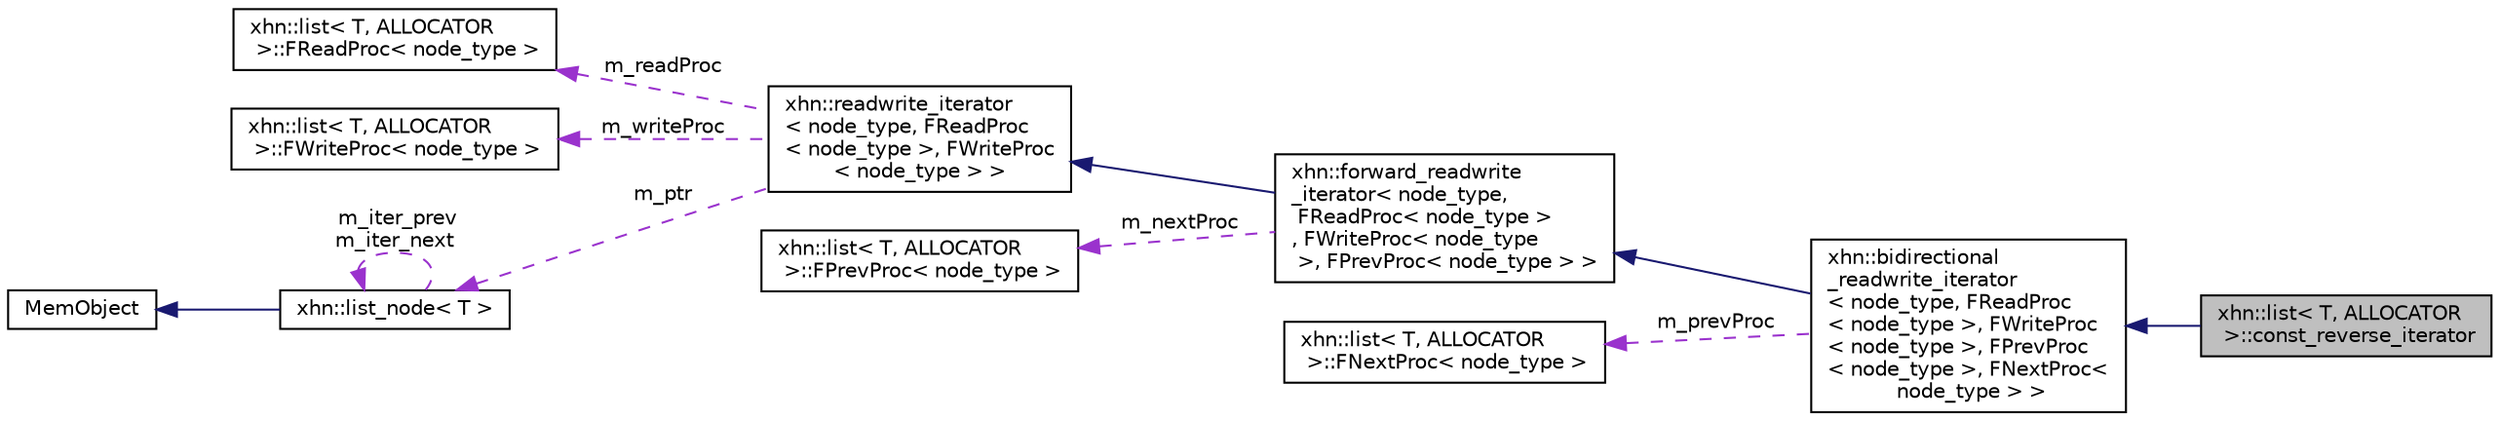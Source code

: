 digraph "xhn::list&lt; T, ALLOCATOR &gt;::const_reverse_iterator"
{
  edge [fontname="Helvetica",fontsize="10",labelfontname="Helvetica",labelfontsize="10"];
  node [fontname="Helvetica",fontsize="10",shape=record];
  rankdir="LR";
  Node1 [label="xhn::list\< T, ALLOCATOR\l \>::const_reverse_iterator",height=0.2,width=0.4,color="black", fillcolor="grey75", style="filled", fontcolor="black"];
  Node2 -> Node1 [dir="back",color="midnightblue",fontsize="10",style="solid",fontname="Helvetica"];
  Node2 [label="xhn::bidirectional\l_readwrite_iterator\l\< node_type, FReadProc\l\< node_type \>, FWriteProc\l\< node_type \>, FPrevProc\l\< node_type \>, FNextProc\<\l node_type \> \>",height=0.2,width=0.4,color="black", fillcolor="white", style="filled",URL="$classxhn_1_1bidirectional__readwrite__iterator.html"];
  Node3 -> Node2 [dir="back",color="midnightblue",fontsize="10",style="solid",fontname="Helvetica"];
  Node3 [label="xhn::forward_readwrite\l_iterator\< node_type,\l FReadProc\< node_type \>\l, FWriteProc\< node_type\l \>, FPrevProc\< node_type \> \>",height=0.2,width=0.4,color="black", fillcolor="white", style="filled",URL="$classxhn_1_1forward__readwrite__iterator.html"];
  Node4 -> Node3 [dir="back",color="midnightblue",fontsize="10",style="solid",fontname="Helvetica"];
  Node4 [label="xhn::readwrite_iterator\l\< node_type, FReadProc\l\< node_type \>, FWriteProc\l\< node_type \> \>",height=0.2,width=0.4,color="black", fillcolor="white", style="filled",URL="$classxhn_1_1readwrite__iterator.html"];
  Node5 -> Node4 [dir="back",color="darkorchid3",fontsize="10",style="dashed",label=" m_readProc" ,fontname="Helvetica"];
  Node5 [label="xhn::list\< T, ALLOCATOR\l \>::FReadProc\< node_type \>",height=0.2,width=0.4,color="black", fillcolor="white", style="filled",URL="$structxhn_1_1list_1_1_f_read_proc.html"];
  Node6 -> Node4 [dir="back",color="darkorchid3",fontsize="10",style="dashed",label=" m_writeProc" ,fontname="Helvetica"];
  Node6 [label="xhn::list\< T, ALLOCATOR\l \>::FWriteProc\< node_type \>",height=0.2,width=0.4,color="black", fillcolor="white", style="filled",URL="$structxhn_1_1list_1_1_f_write_proc.html"];
  Node7 -> Node4 [dir="back",color="darkorchid3",fontsize="10",style="dashed",label=" m_ptr" ,fontname="Helvetica"];
  Node7 [label="xhn::list_node\< T \>",height=0.2,width=0.4,color="black", fillcolor="white", style="filled",URL="$classxhn_1_1list__node.html"];
  Node8 -> Node7 [dir="back",color="midnightblue",fontsize="10",style="solid",fontname="Helvetica"];
  Node8 [label="MemObject",height=0.2,width=0.4,color="black", fillcolor="white", style="filled",URL="$class_mem_object.html"];
  Node7 -> Node7 [dir="back",color="darkorchid3",fontsize="10",style="dashed",label=" m_iter_prev\nm_iter_next" ,fontname="Helvetica"];
  Node9 -> Node3 [dir="back",color="darkorchid3",fontsize="10",style="dashed",label=" m_nextProc" ,fontname="Helvetica"];
  Node9 [label="xhn::list\< T, ALLOCATOR\l \>::FPrevProc\< node_type \>",height=0.2,width=0.4,color="black", fillcolor="white", style="filled",URL="$structxhn_1_1list_1_1_f_prev_proc.html"];
  Node10 -> Node2 [dir="back",color="darkorchid3",fontsize="10",style="dashed",label=" m_prevProc" ,fontname="Helvetica"];
  Node10 [label="xhn::list\< T, ALLOCATOR\l \>::FNextProc\< node_type \>",height=0.2,width=0.4,color="black", fillcolor="white", style="filled",URL="$structxhn_1_1list_1_1_f_next_proc.html"];
}
